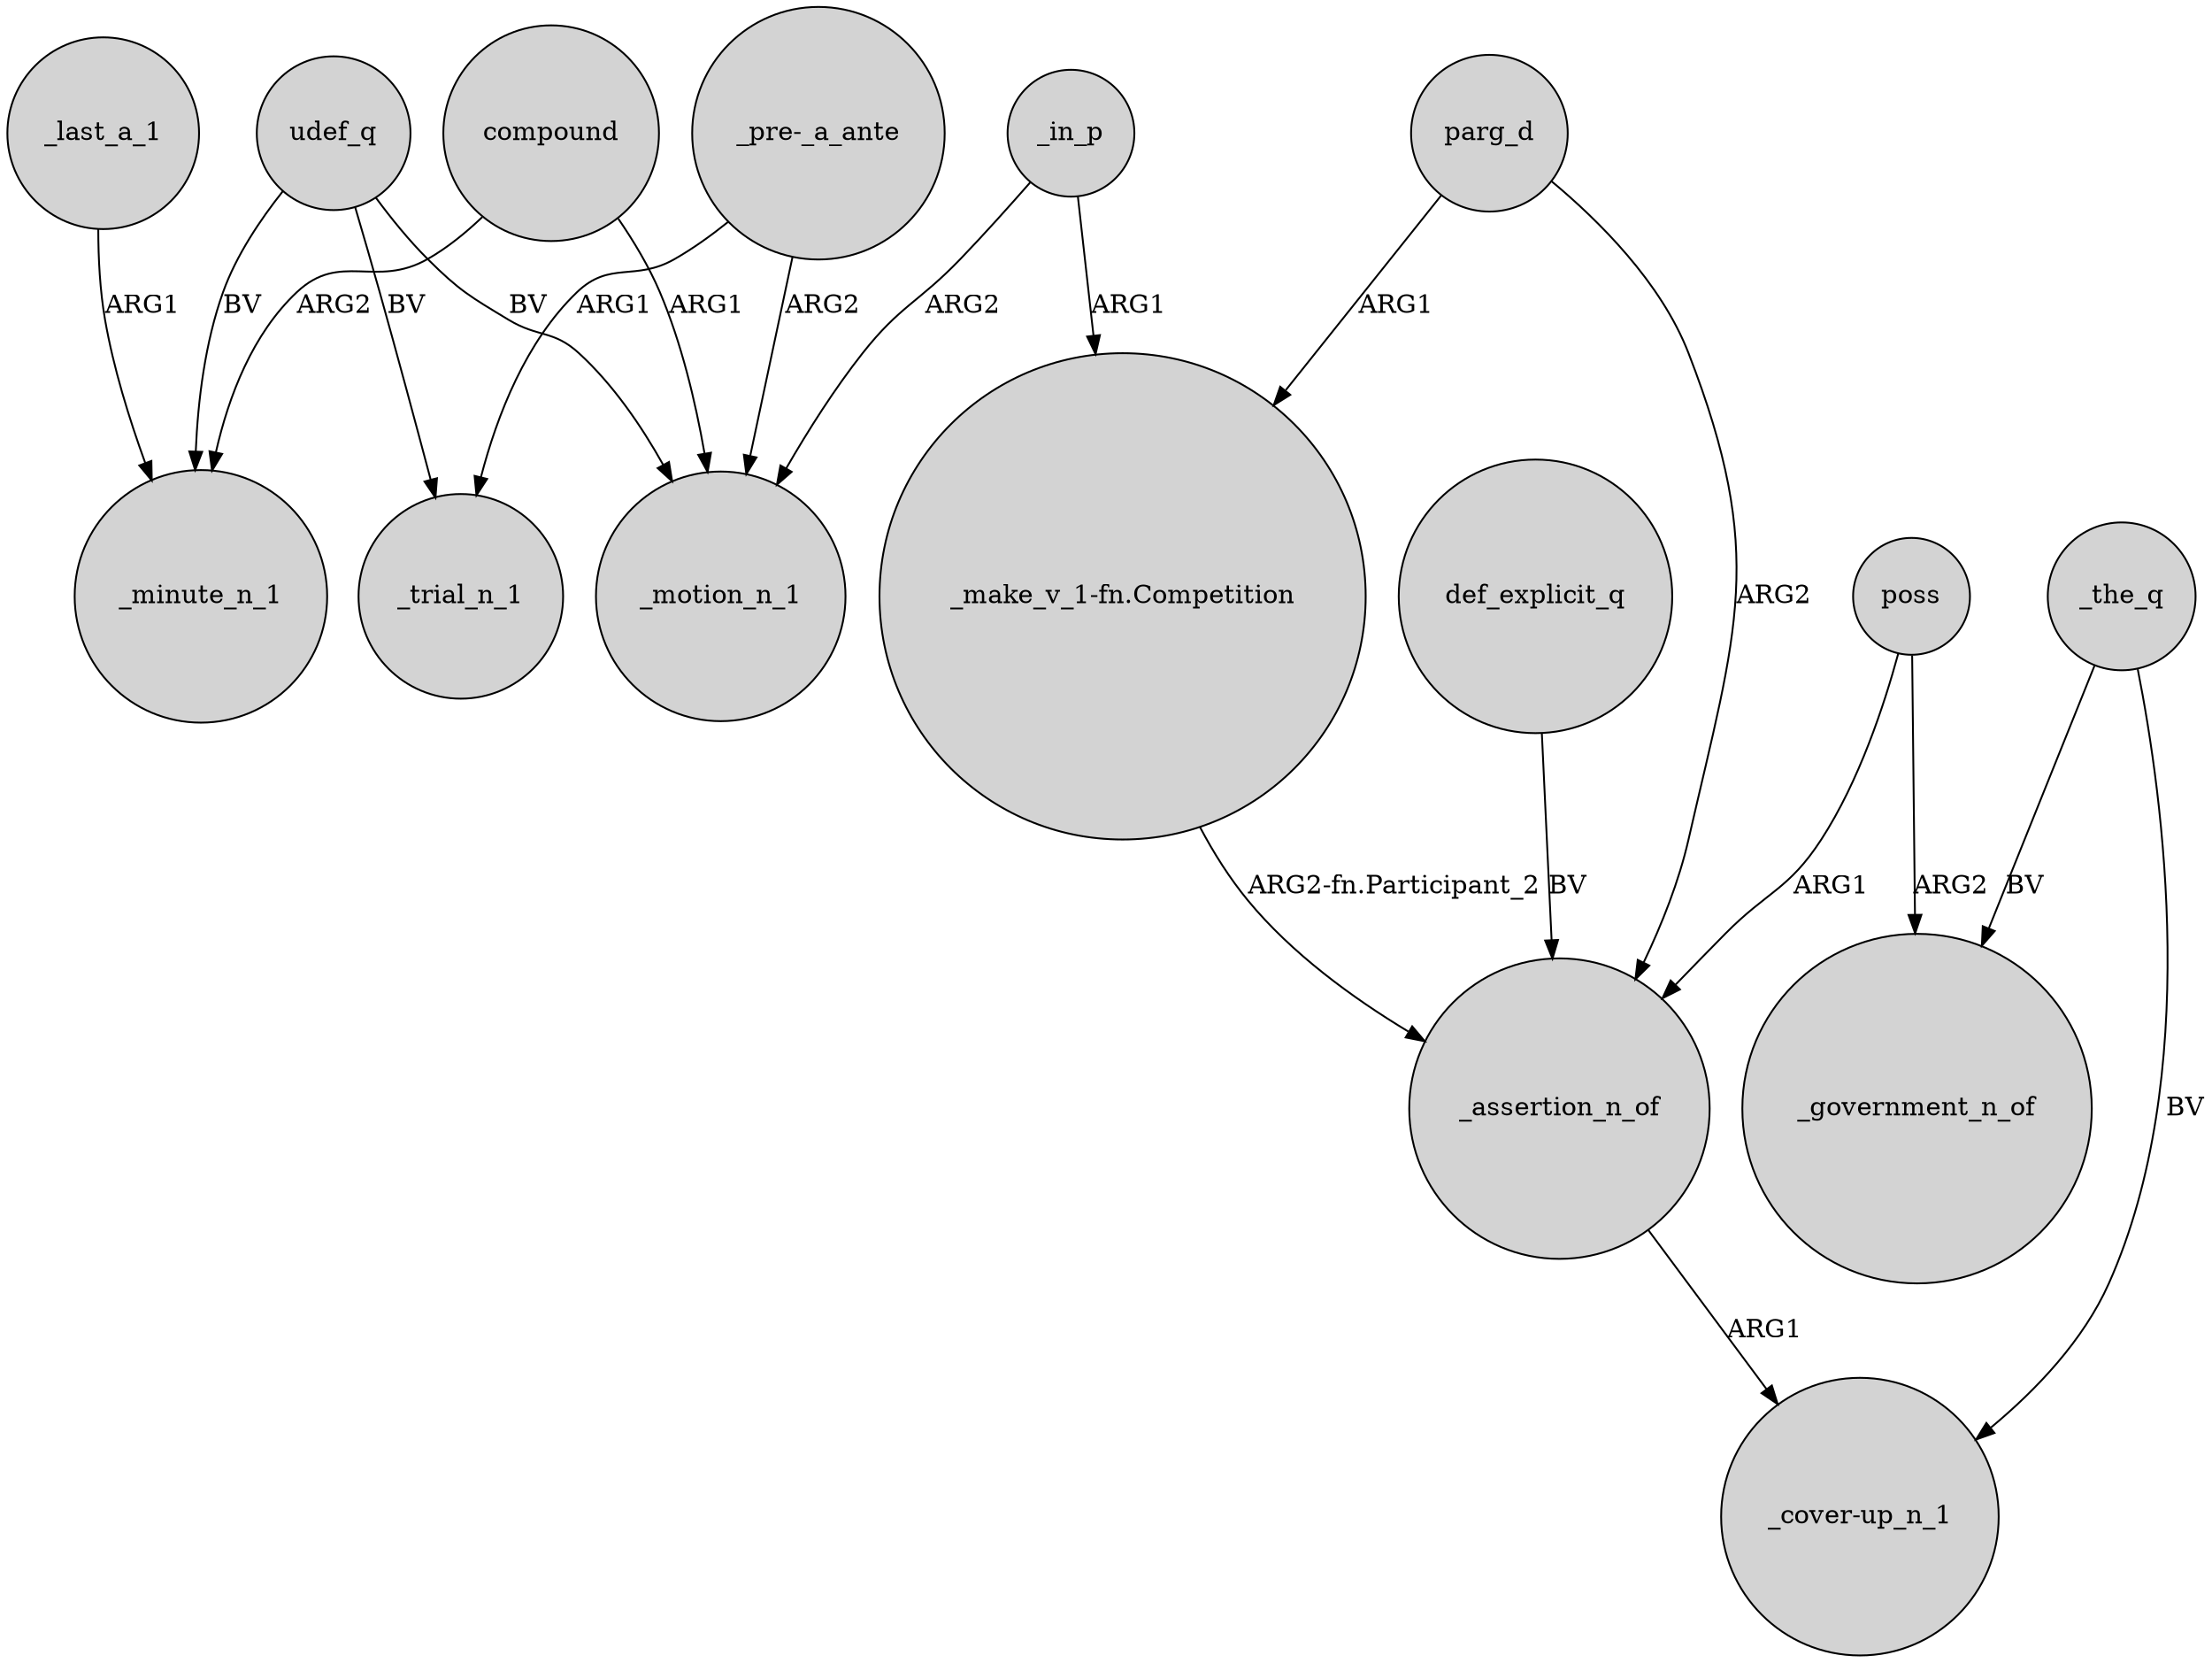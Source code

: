 digraph {
	node [shape=circle style=filled]
	udef_q -> _minute_n_1 [label=BV]
	_assertion_n_of -> "_cover-up_n_1" [label=ARG1]
	udef_q -> _trial_n_1 [label=BV]
	parg_d -> "_make_v_1-fn.Competition" [label=ARG1]
	"_pre-_a_ante" -> _motion_n_1 [label=ARG2]
	_last_a_1 -> _minute_n_1 [label=ARG1]
	_in_p -> _motion_n_1 [label=ARG2]
	compound -> _minute_n_1 [label=ARG2]
	"_make_v_1-fn.Competition" -> _assertion_n_of [label="ARG2-fn.Participant_2"]
	compound -> _motion_n_1 [label=ARG1]
	poss -> _assertion_n_of [label=ARG1]
	_the_q -> _government_n_of [label=BV]
	_the_q -> "_cover-up_n_1" [label=BV]
	"_pre-_a_ante" -> _trial_n_1 [label=ARG1]
	def_explicit_q -> _assertion_n_of [label=BV]
	udef_q -> _motion_n_1 [label=BV]
	poss -> _government_n_of [label=ARG2]
	_in_p -> "_make_v_1-fn.Competition" [label=ARG1]
	parg_d -> _assertion_n_of [label=ARG2]
}
